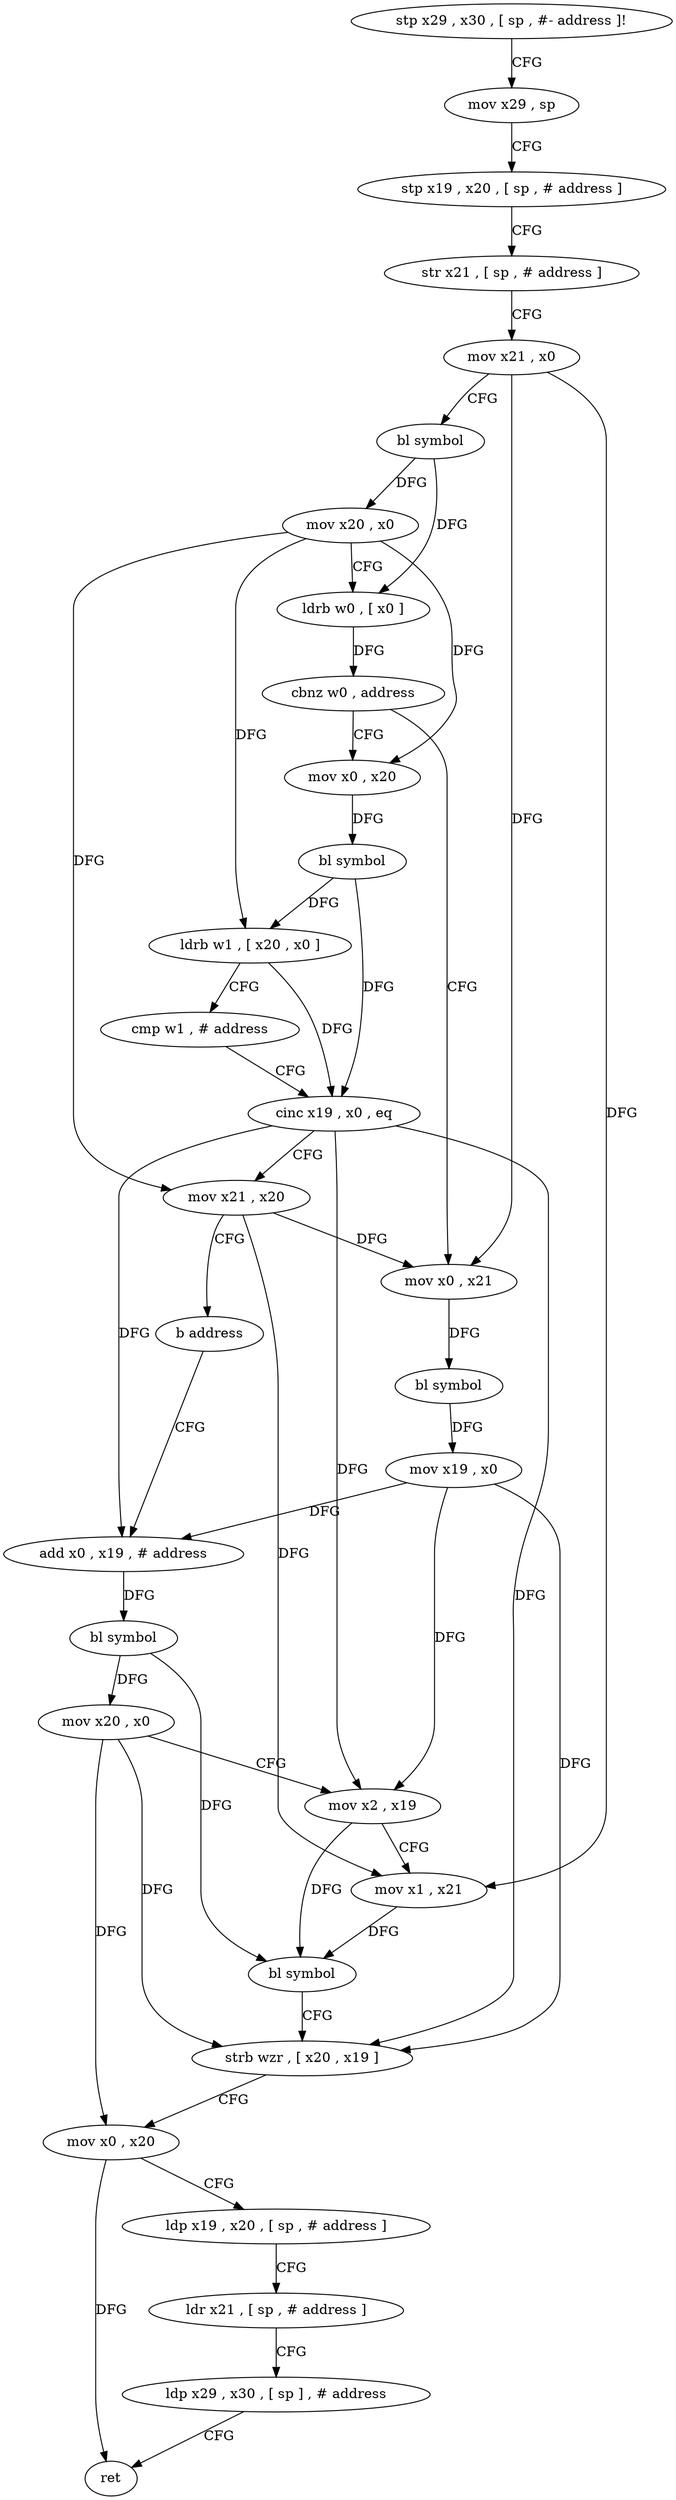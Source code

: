 digraph "func" {
"4269840" [label = "stp x29 , x30 , [ sp , #- address ]!" ]
"4269844" [label = "mov x29 , sp" ]
"4269848" [label = "stp x19 , x20 , [ sp , # address ]" ]
"4269852" [label = "str x21 , [ sp , # address ]" ]
"4269856" [label = "mov x21 , x0" ]
"4269860" [label = "bl symbol" ]
"4269864" [label = "mov x20 , x0" ]
"4269868" [label = "ldrb w0 , [ x0 ]" ]
"4269872" [label = "cbnz w0 , address" ]
"4269936" [label = "mov x0 , x20" ]
"4269876" [label = "mov x0 , x21" ]
"4269940" [label = "bl symbol" ]
"4269944" [label = "ldrb w1 , [ x20 , x0 ]" ]
"4269948" [label = "cmp w1 , # address" ]
"4269952" [label = "cinc x19 , x0 , eq" ]
"4269956" [label = "mov x21 , x20" ]
"4269960" [label = "b address" ]
"4269888" [label = "add x0 , x19 , # address" ]
"4269880" [label = "bl symbol" ]
"4269884" [label = "mov x19 , x0" ]
"4269892" [label = "bl symbol" ]
"4269896" [label = "mov x20 , x0" ]
"4269900" [label = "mov x2 , x19" ]
"4269904" [label = "mov x1 , x21" ]
"4269908" [label = "bl symbol" ]
"4269912" [label = "strb wzr , [ x20 , x19 ]" ]
"4269916" [label = "mov x0 , x20" ]
"4269920" [label = "ldp x19 , x20 , [ sp , # address ]" ]
"4269924" [label = "ldr x21 , [ sp , # address ]" ]
"4269928" [label = "ldp x29 , x30 , [ sp ] , # address" ]
"4269932" [label = "ret" ]
"4269840" -> "4269844" [ label = "CFG" ]
"4269844" -> "4269848" [ label = "CFG" ]
"4269848" -> "4269852" [ label = "CFG" ]
"4269852" -> "4269856" [ label = "CFG" ]
"4269856" -> "4269860" [ label = "CFG" ]
"4269856" -> "4269876" [ label = "DFG" ]
"4269856" -> "4269904" [ label = "DFG" ]
"4269860" -> "4269864" [ label = "DFG" ]
"4269860" -> "4269868" [ label = "DFG" ]
"4269864" -> "4269868" [ label = "CFG" ]
"4269864" -> "4269936" [ label = "DFG" ]
"4269864" -> "4269944" [ label = "DFG" ]
"4269864" -> "4269956" [ label = "DFG" ]
"4269868" -> "4269872" [ label = "DFG" ]
"4269872" -> "4269936" [ label = "CFG" ]
"4269872" -> "4269876" [ label = "CFG" ]
"4269936" -> "4269940" [ label = "DFG" ]
"4269876" -> "4269880" [ label = "DFG" ]
"4269940" -> "4269944" [ label = "DFG" ]
"4269940" -> "4269952" [ label = "DFG" ]
"4269944" -> "4269948" [ label = "CFG" ]
"4269944" -> "4269952" [ label = "DFG" ]
"4269948" -> "4269952" [ label = "CFG" ]
"4269952" -> "4269956" [ label = "CFG" ]
"4269952" -> "4269888" [ label = "DFG" ]
"4269952" -> "4269900" [ label = "DFG" ]
"4269952" -> "4269912" [ label = "DFG" ]
"4269956" -> "4269960" [ label = "CFG" ]
"4269956" -> "4269876" [ label = "DFG" ]
"4269956" -> "4269904" [ label = "DFG" ]
"4269960" -> "4269888" [ label = "CFG" ]
"4269888" -> "4269892" [ label = "DFG" ]
"4269880" -> "4269884" [ label = "DFG" ]
"4269884" -> "4269888" [ label = "DFG" ]
"4269884" -> "4269900" [ label = "DFG" ]
"4269884" -> "4269912" [ label = "DFG" ]
"4269892" -> "4269896" [ label = "DFG" ]
"4269892" -> "4269908" [ label = "DFG" ]
"4269896" -> "4269900" [ label = "CFG" ]
"4269896" -> "4269912" [ label = "DFG" ]
"4269896" -> "4269916" [ label = "DFG" ]
"4269900" -> "4269904" [ label = "CFG" ]
"4269900" -> "4269908" [ label = "DFG" ]
"4269904" -> "4269908" [ label = "DFG" ]
"4269908" -> "4269912" [ label = "CFG" ]
"4269912" -> "4269916" [ label = "CFG" ]
"4269916" -> "4269920" [ label = "CFG" ]
"4269916" -> "4269932" [ label = "DFG" ]
"4269920" -> "4269924" [ label = "CFG" ]
"4269924" -> "4269928" [ label = "CFG" ]
"4269928" -> "4269932" [ label = "CFG" ]
}
